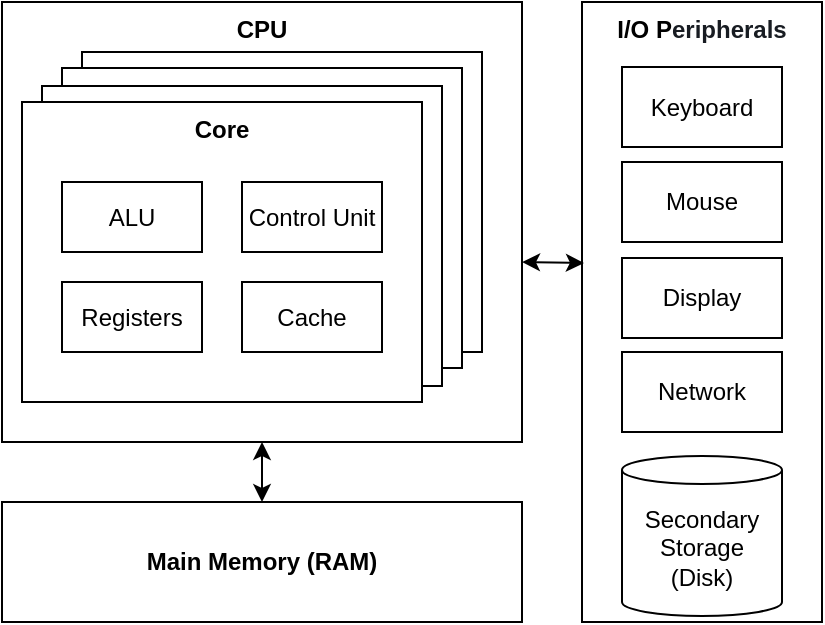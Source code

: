 <mxfile version="20.3.0" type="device" pages="3"><diagram id="peMxV0vzKjWXW5n150sO" name="Hardware"><mxGraphModel dx="946" dy="620" grid="1" gridSize="10" guides="1" tooltips="1" connect="1" arrows="1" fold="1" page="1" pageScale="1" pageWidth="850" pageHeight="1100" math="0" shadow="0"><root><mxCell id="0"/><mxCell id="1" parent="0"/><mxCell id="5x00-Tr1gVKfNT56_6rt-1" style="rounded=0;orthogonalLoop=1;jettySize=auto;html=1;exitX=0.5;exitY=1;exitDx=0;exitDy=0;entryX=0.5;entryY=0;entryDx=0;entryDy=0;startArrow=classic;startFill=1;endArrow=classic;endFill=1;" parent="1" source="5x00-Tr1gVKfNT56_6rt-2" target="5x00-Tr1gVKfNT56_6rt-11" edge="1"><mxGeometry relative="1" as="geometry"/></mxCell><mxCell id="5x00-Tr1gVKfNT56_6rt-2" value="&lt;b&gt;CPU&lt;/b&gt;" style="rounded=0;whiteSpace=wrap;html=1;verticalAlign=top;" parent="1" vertex="1"><mxGeometry x="30" y="60" width="260" height="220" as="geometry"/></mxCell><mxCell id="5x00-Tr1gVKfNT56_6rt-3" value="Core" style="rounded=0;whiteSpace=wrap;html=1;verticalAlign=top;" parent="1" vertex="1"><mxGeometry x="70" y="85" width="200" height="150" as="geometry"/></mxCell><mxCell id="5x00-Tr1gVKfNT56_6rt-4" value="Core" style="rounded=0;whiteSpace=wrap;html=1;verticalAlign=top;" parent="1" vertex="1"><mxGeometry x="60" y="93" width="200" height="150" as="geometry"/></mxCell><mxCell id="5x00-Tr1gVKfNT56_6rt-5" value="Core" style="rounded=0;whiteSpace=wrap;html=1;verticalAlign=top;" parent="1" vertex="1"><mxGeometry x="50" y="102" width="200" height="150" as="geometry"/></mxCell><mxCell id="5x00-Tr1gVKfNT56_6rt-6" value="&lt;b&gt;Core&lt;/b&gt;" style="rounded=0;whiteSpace=wrap;html=1;verticalAlign=top;" parent="1" vertex="1"><mxGeometry x="40" y="110" width="200" height="150" as="geometry"/></mxCell><mxCell id="5x00-Tr1gVKfNT56_6rt-7" value="ALU" style="rounded=0;whiteSpace=wrap;html=1;" parent="1" vertex="1"><mxGeometry x="60" y="150" width="70" height="35" as="geometry"/></mxCell><mxCell id="5x00-Tr1gVKfNT56_6rt-8" value="Control Unit" style="rounded=0;whiteSpace=wrap;html=1;" parent="1" vertex="1"><mxGeometry x="150" y="150" width="70" height="35" as="geometry"/></mxCell><mxCell id="5x00-Tr1gVKfNT56_6rt-9" value="Registers" style="rounded=0;whiteSpace=wrap;html=1;" parent="1" vertex="1"><mxGeometry x="60" y="200" width="70" height="35" as="geometry"/></mxCell><mxCell id="5x00-Tr1gVKfNT56_6rt-10" value="Cache" style="rounded=0;whiteSpace=wrap;html=1;" parent="1" vertex="1"><mxGeometry x="150" y="200" width="70" height="35" as="geometry"/></mxCell><mxCell id="5x00-Tr1gVKfNT56_6rt-11" value="&lt;b&gt;Main Memory (RAM)&lt;/b&gt;" style="rounded=0;whiteSpace=wrap;html=1;" parent="1" vertex="1"><mxGeometry x="30" y="310" width="260" height="60" as="geometry"/></mxCell><mxCell id="5x00-Tr1gVKfNT56_6rt-12" value="&lt;b&gt;I/O P&lt;/b&gt;&lt;span style=&quot;box-sizing: inherit; font-weight: bolder; color: rgb(24, 28, 34); text-align: left; background-color: rgb(255, 255, 255);&quot;&gt;&lt;font style=&quot;font-size: 12px;&quot;&gt;eripherals&lt;/font&gt;&lt;/span&gt;" style="rounded=0;whiteSpace=wrap;html=1;verticalAlign=top;" parent="1" vertex="1"><mxGeometry x="320" y="60" width="120" height="310" as="geometry"/></mxCell><mxCell id="5x00-Tr1gVKfNT56_6rt-13" value="Keyboard" style="rounded=0;whiteSpace=wrap;html=1;" parent="1" vertex="1"><mxGeometry x="340" y="92.5" width="80" height="40" as="geometry"/></mxCell><mxCell id="5x00-Tr1gVKfNT56_6rt-14" value="Mouse" style="rounded=0;whiteSpace=wrap;html=1;" parent="1" vertex="1"><mxGeometry x="340" y="140" width="80" height="40" as="geometry"/></mxCell><mxCell id="5x00-Tr1gVKfNT56_6rt-15" value="Display" style="rounded=0;whiteSpace=wrap;html=1;" parent="1" vertex="1"><mxGeometry x="340" y="188" width="80" height="40" as="geometry"/></mxCell><mxCell id="5x00-Tr1gVKfNT56_6rt-16" value="Network" style="rounded=0;whiteSpace=wrap;html=1;" parent="1" vertex="1"><mxGeometry x="340" y="235" width="80" height="40" as="geometry"/></mxCell><mxCell id="5x00-Tr1gVKfNT56_6rt-17" value="Secondary&lt;br&gt;Storage&lt;br&gt;(Disk)" style="shape=cylinder3;whiteSpace=wrap;html=1;boundedLbl=1;backgroundOutline=1;size=7;" parent="1" vertex="1"><mxGeometry x="340" y="287" width="80" height="80" as="geometry"/></mxCell><mxCell id="5x00-Tr1gVKfNT56_6rt-18" style="rounded=0;orthogonalLoop=1;jettySize=auto;html=1;exitX=0.008;exitY=0.421;exitDx=0;exitDy=0;startArrow=classic;startFill=1;endArrow=classic;endFill=1;exitPerimeter=0;" parent="1" source="5x00-Tr1gVKfNT56_6rt-12" edge="1"><mxGeometry relative="1" as="geometry"><mxPoint x="170" y="290" as="sourcePoint"/><mxPoint x="290" y="190" as="targetPoint"/></mxGeometry></mxCell></root></mxGraphModel></diagram><diagram id="NPgrA6fRNx6-1ACjiFah" name="OS"><mxGraphModel dx="946" dy="620" grid="1" gridSize="10" guides="1" tooltips="1" connect="1" arrows="1" fold="1" page="1" pageScale="1" pageWidth="850" pageHeight="1100" math="0" shadow="0"><root><mxCell id="0"/><mxCell id="1" parent="0"/><mxCell id="WMPr-XPB-mgbP1osbw9I-44" value="" style="rounded=0;whiteSpace=wrap;html=1;fontColor=#000000;fillColor=#FFFFFF;dashed=1;" parent="1" vertex="1"><mxGeometry x="465" y="23" width="120" height="360" as="geometry"/></mxCell><mxCell id="WMPr-XPB-mgbP1osbw9I-33" value="Software&lt;br&gt;&lt;br&gt;&lt;br&gt;&lt;br&gt;&lt;br&gt;&lt;br&gt;&lt;br&gt;&lt;br&gt;&lt;br&gt;&lt;br&gt;&lt;br&gt;" style="rounded=0;whiteSpace=wrap;html=1;fillColor=#FFFFFF;fontColor=#000000;verticalAlign=top;" parent="1" vertex="1"><mxGeometry x="40" y="100" width="390" height="290" as="geometry"/></mxCell><mxCell id="WMPr-XPB-mgbP1osbw9I-6" value="&lt;br&gt;&lt;br&gt;&lt;br&gt;&lt;br&gt;&lt;br&gt;&lt;br&gt;Hardware" style="rounded=0;whiteSpace=wrap;html=1;labelPosition=center;verticalLabelPosition=middle;align=center;verticalAlign=middle;" parent="1" vertex="1"><mxGeometry x="40" y="390" width="390" height="120" as="geometry"/></mxCell><mxCell id="WMPr-XPB-mgbP1osbw9I-4" value="&lt;b&gt;Operating System&lt;/b&gt;" style="rounded=0;whiteSpace=wrap;html=1;verticalAlign=top;" parent="1" vertex="1"><mxGeometry x="50" y="220" width="370" height="163" as="geometry"/></mxCell><mxCell id="iZHt08DFV7x1Ul2Zu6-d-1" value="System Programs" style="rounded=0;whiteSpace=wrap;html=1;" parent="1" vertex="1"><mxGeometry x="80" y="130" width="140" height="60" as="geometry"/></mxCell><mxCell id="WMPr-XPB-mgbP1osbw9I-23" value="System calls" style="rounded=0;orthogonalLoop=1;jettySize=auto;html=1;exitX=0.5;exitY=1;exitDx=0;exitDy=0;entryX=0.348;entryY=0.008;entryDx=0;entryDy=0;entryPerimeter=0;endArrow=classic;endFill=1;" parent="1" source="iZHt08DFV7x1Ul2Zu6-d-2" target="iZHt08DFV7x1Ul2Zu6-d-4" edge="1"><mxGeometry x="-0.008" y="40" relative="1" as="geometry"><mxPoint as="offset"/></mxGeometry></mxCell><mxCell id="WMPr-XPB-mgbP1osbw9I-24" style="edgeStyle=orthogonalEdgeStyle;rounded=0;orthogonalLoop=1;jettySize=auto;html=1;exitX=0.5;exitY=0;exitDx=0;exitDy=0;entryX=0.5;entryY=1;entryDx=0;entryDy=0;endArrow=none;endFill=0;startArrow=classic;startFill=1;" parent="1" source="iZHt08DFV7x1Ul2Zu6-d-2" target="iZHt08DFV7x1Ul2Zu6-d-1" edge="1"><mxGeometry relative="1" as="geometry"/></mxCell><mxCell id="iZHt08DFV7x1Ul2Zu6-d-2" value="API" style="rounded=0;whiteSpace=wrap;html=1;" parent="1" vertex="1"><mxGeometry x="80" y="250" width="140" height="40" as="geometry"/></mxCell><mxCell id="WMPr-XPB-mgbP1osbw9I-30" style="edgeStyle=orthogonalEdgeStyle;rounded=0;orthogonalLoop=1;jettySize=auto;html=1;exitX=0.5;exitY=0;exitDx=0;exitDy=0;entryX=0.5;entryY=1;entryDx=0;entryDy=0;startArrow=none;startFill=0;endArrow=classic;endFill=1;" parent="1" source="iZHt08DFV7x1Ul2Zu6-d-3" target="WMPr-XPB-mgbP1osbw9I-29" edge="1"><mxGeometry relative="1" as="geometry"/></mxCell><mxCell id="WMPr-XPB-mgbP1osbw9I-35" style="edgeStyle=orthogonalEdgeStyle;rounded=0;orthogonalLoop=1;jettySize=auto;html=1;exitX=0.25;exitY=1;exitDx=0;exitDy=0;entryX=0.657;entryY=-0.05;entryDx=0;entryDy=0;fontColor=#000000;startArrow=none;startFill=0;endArrow=classic;endFill=1;entryPerimeter=0;" parent="1" source="WMPr-XPB-mgbP1osbw9I-29" target="iZHt08DFV7x1Ul2Zu6-d-2" edge="1"><mxGeometry relative="1" as="geometry"><Array as="points"><mxPoint x="295" y="210"/><mxPoint x="172" y="210"/></Array></mxGeometry></mxCell><mxCell id="nGQLpQNKXMwUtwYhjpEc-5" style="edgeStyle=orthogonalEdgeStyle;rounded=0;orthogonalLoop=1;jettySize=auto;html=1;entryX=1;entryY=0.5;entryDx=0;entryDy=0;fontColor=#000000;startArrow=none;startFill=0;endArrow=classic;endFill=1;" parent="1" source="iZHt08DFV7x1Ul2Zu6-d-3" target="iZHt08DFV7x1Ul2Zu6-d-2" edge="1"><mxGeometry relative="1" as="geometry"/></mxCell><mxCell id="iZHt08DFV7x1Ul2Zu6-d-3" value="UI" style="rounded=0;whiteSpace=wrap;html=1;" parent="1" vertex="1"><mxGeometry x="260" y="250" width="140" height="40" as="geometry"/></mxCell><mxCell id="WMPr-XPB-mgbP1osbw9I-20" style="edgeStyle=orthogonalEdgeStyle;rounded=0;orthogonalLoop=1;jettySize=auto;html=1;entryX=0.5;entryY=0;entryDx=0;entryDy=0;endArrow=classic;endFill=1;exitX=0.81;exitY=1.017;exitDx=0;exitDy=0;startArrow=classic;startFill=1;exitPerimeter=0;" parent="1" source="iZHt08DFV7x1Ul2Zu6-d-4" target="iZHt08DFV7x1Ul2Zu6-d-7" edge="1"><mxGeometry relative="1" as="geometry"/></mxCell><mxCell id="WMPr-XPB-mgbP1osbw9I-21" style="edgeStyle=orthogonalEdgeStyle;rounded=0;orthogonalLoop=1;jettySize=auto;html=1;entryX=0.5;entryY=0;entryDx=0;entryDy=0;endArrow=classic;endFill=1;exitX=0.25;exitY=1;exitDx=0;exitDy=0;startArrow=classic;startFill=1;" parent="1" source="iZHt08DFV7x1Ul2Zu6-d-4" target="iZHt08DFV7x1Ul2Zu6-d-6" edge="1"><mxGeometry relative="1" as="geometry"/></mxCell><mxCell id="WMPr-XPB-mgbP1osbw9I-22" style="edgeStyle=orthogonalEdgeStyle;rounded=0;orthogonalLoop=1;jettySize=auto;html=1;exitX=1;exitY=0.5;exitDx=0;exitDy=0;entryX=0;entryY=0.5;entryDx=0;entryDy=0;endArrow=classic;endFill=1;startArrow=classic;startFill=1;" parent="1" source="iZHt08DFV7x1Ul2Zu6-d-4" target="iZHt08DFV7x1Ul2Zu6-d-5" edge="1"><mxGeometry relative="1" as="geometry"/></mxCell><mxCell id="iZHt08DFV7x1Ul2Zu6-d-4" value="Kernel" style="rounded=0;whiteSpace=wrap;html=1;" parent="1" vertex="1"><mxGeometry x="77" y="310" width="210" height="60" as="geometry"/></mxCell><mxCell id="WMPr-XPB-mgbP1osbw9I-19" style="edgeStyle=orthogonalEdgeStyle;rounded=0;orthogonalLoop=1;jettySize=auto;html=1;exitX=0.5;exitY=1;exitDx=0;exitDy=0;entryX=0.5;entryY=0;entryDx=0;entryDy=0;endArrow=classic;endFill=1;startArrow=classic;startFill=1;" parent="1" source="iZHt08DFV7x1Ul2Zu6-d-5" target="WMPr-XPB-mgbP1osbw9I-2" edge="1"><mxGeometry relative="1" as="geometry"/></mxCell><mxCell id="iZHt08DFV7x1Ul2Zu6-d-5" value="Device Drivers" style="rounded=0;whiteSpace=wrap;html=1;" parent="1" vertex="1"><mxGeometry x="320" y="310" width="80" height="60" as="geometry"/></mxCell><mxCell id="iZHt08DFV7x1Ul2Zu6-d-6" value="Memory" style="rounded=0;whiteSpace=wrap;html=1;" parent="1" vertex="1"><mxGeometry x="90" y="410" width="80" height="60" as="geometry"/></mxCell><mxCell id="iZHt08DFV7x1Ul2Zu6-d-7" value="CPU" style="rounded=0;whiteSpace=wrap;html=1;" parent="1" vertex="1"><mxGeometry x="207" y="410" width="80" height="60" as="geometry"/></mxCell><mxCell id="WMPr-XPB-mgbP1osbw9I-14" style="edgeStyle=orthogonalEdgeStyle;rounded=0;orthogonalLoop=1;jettySize=auto;html=1;exitX=1;exitY=0.5;exitDx=0;exitDy=0;entryX=0;entryY=0.5;entryDx=0;entryDy=0;entryPerimeter=0;endArrow=classic;endFill=1;" parent="1" source="WMPr-XPB-mgbP1osbw9I-2" target="WMPr-XPB-mgbP1osbw9I-7" edge="1"><mxGeometry relative="1" as="geometry"/></mxCell><mxCell id="WMPr-XPB-mgbP1osbw9I-15" style="edgeStyle=orthogonalEdgeStyle;rounded=0;orthogonalLoop=1;jettySize=auto;html=1;entryX=0;entryY=0.5;entryDx=0;entryDy=0;entryPerimeter=0;endArrow=none;endFill=0;startArrow=classic;startFill=1;" parent="1" source="WMPr-XPB-mgbP1osbw9I-2" target="WMPr-XPB-mgbP1osbw9I-9" edge="1"><mxGeometry relative="1" as="geometry"/></mxCell><mxCell id="WMPr-XPB-mgbP1osbw9I-16" style="edgeStyle=orthogonalEdgeStyle;rounded=0;orthogonalLoop=1;jettySize=auto;html=1;entryX=0;entryY=0.5;entryDx=0;entryDy=0;entryPerimeter=0;endArrow=none;endFill=0;" parent="1" source="WMPr-XPB-mgbP1osbw9I-2" target="WMPr-XPB-mgbP1osbw9I-11" edge="1"><mxGeometry relative="1" as="geometry"><Array as="points"><mxPoint x="450" y="440"/><mxPoint x="450" y="353"/></Array></mxGeometry></mxCell><mxCell id="WMPr-XPB-mgbP1osbw9I-17" style="edgeStyle=orthogonalEdgeStyle;rounded=0;orthogonalLoop=1;jettySize=auto;html=1;endArrow=classic;endFill=1;startArrow=classic;startFill=1;" parent="1" source="WMPr-XPB-mgbP1osbw9I-2" target="WMPr-XPB-mgbP1osbw9I-13" edge="1"><mxGeometry relative="1" as="geometry"><Array as="points"><mxPoint x="450" y="440"/><mxPoint x="450" y="415"/></Array></mxGeometry></mxCell><mxCell id="WMPr-XPB-mgbP1osbw9I-18" style="edgeStyle=orthogonalEdgeStyle;rounded=0;orthogonalLoop=1;jettySize=auto;html=1;entryX=0;entryY=0.5;entryDx=0;entryDy=0;entryPerimeter=0;endArrow=classic;endFill=1;startArrow=classic;startFill=1;" parent="1" source="WMPr-XPB-mgbP1osbw9I-2" target="WMPr-XPB-mgbP1osbw9I-10" edge="1"><mxGeometry relative="1" as="geometry"/></mxCell><mxCell id="WMPr-XPB-mgbP1osbw9I-2" value="I/O" style="rounded=0;whiteSpace=wrap;html=1;" parent="1" vertex="1"><mxGeometry x="320" y="410" width="80" height="60" as="geometry"/></mxCell><mxCell id="WMPr-XPB-mgbP1osbw9I-7" value="" style="verticalLabelPosition=bottom;html=1;verticalAlign=top;align=center;strokeColor=none;fillColor=#000000;shape=mxgraph.azure.computer;pointerEvents=1;" parent="1" vertex="1"><mxGeometry x="500" y="210" width="50" height="45" as="geometry"/></mxCell><mxCell id="WMPr-XPB-mgbP1osbw9I-9" value="" style="sketch=0;aspect=fixed;pointerEvents=1;shadow=0;dashed=0;html=1;strokeColor=none;labelPosition=center;verticalLabelPosition=bottom;verticalAlign=top;align=center;fillColor=#000000;shape=mxgraph.mscae.enterprise.keyboard" parent="1" vertex="1"><mxGeometry x="499" y="286.5" width="50" height="30" as="geometry"/></mxCell><mxCell id="WMPr-XPB-mgbP1osbw9I-10" value="File System" style="shape=cylinder3;whiteSpace=wrap;html=1;boundedLbl=1;backgroundOutline=1;size=10.5;fillColor=#FFFFFF;" parent="1" vertex="1"><mxGeometry x="500" y="440" width="60" height="70" as="geometry"/></mxCell><mxCell id="WMPr-XPB-mgbP1osbw9I-11" value="" style="sketch=0;aspect=fixed;pointerEvents=1;shadow=0;dashed=0;html=1;strokeColor=none;labelPosition=center;verticalLabelPosition=bottom;verticalAlign=top;align=center;fillColor=#000000;shape=mxgraph.mscae.enterprise.mouse" parent="1" vertex="1"><mxGeometry x="515" y="340" width="18" height="30" as="geometry"/></mxCell><mxCell id="WMPr-XPB-mgbP1osbw9I-13" value="" style="pointerEvents=1;shadow=0;dashed=0;html=1;strokeColor=none;fillColor=#000000;labelPosition=center;verticalLabelPosition=bottom;verticalAlign=top;align=center;outlineConnect=0;shape=mxgraph.veeam.2d.network_card;" parent="1" vertex="1"><mxGeometry x="503.6" y="400" width="42.8" height="30" as="geometry"/></mxCell><mxCell id="WMPr-XPB-mgbP1osbw9I-26" value="Network" style="ellipse;shape=cloud;whiteSpace=wrap;html=1;fillColor=#FFFFFF;" parent="1" vertex="1"><mxGeometry x="580" y="370" width="120" height="80" as="geometry"/></mxCell><mxCell id="WMPr-XPB-mgbP1osbw9I-27" style="edgeStyle=none;rounded=0;orthogonalLoop=1;jettySize=auto;html=1;entryX=0.16;entryY=0.55;entryDx=0;entryDy=0;entryPerimeter=0;startArrow=classic;startFill=1;endArrow=classic;endFill=1;" parent="1" source="WMPr-XPB-mgbP1osbw9I-13" target="WMPr-XPB-mgbP1osbw9I-26" edge="1"><mxGeometry relative="1" as="geometry"/></mxCell><mxCell id="WMPr-XPB-mgbP1osbw9I-29" value="Application Programs" style="rounded=0;whiteSpace=wrap;html=1;" parent="1" vertex="1"><mxGeometry x="260" y="130" width="140" height="60" as="geometry"/></mxCell><mxCell id="WMPr-XPB-mgbP1osbw9I-38" style="edgeStyle=none;rounded=0;orthogonalLoop=1;jettySize=auto;html=1;exitX=0.5;exitY=1;exitDx=0;exitDy=0;exitPerimeter=0;fontColor=#000000;startArrow=none;startFill=0;endArrow=classic;endFill=1;entryX=0.75;entryY=0;entryDx=0;entryDy=0;dashed=1;" parent="1" source="WMPr-XPB-mgbP1osbw9I-31" target="iZHt08DFV7x1Ul2Zu6-d-3" edge="1"><mxGeometry relative="1" as="geometry"/></mxCell><mxCell id="WMPr-XPB-mgbP1osbw9I-39" style="rounded=0;orthogonalLoop=1;jettySize=auto;html=1;entryX=0.5;entryY=0;entryDx=0;entryDy=0;fontColor=#000000;startArrow=none;startFill=0;endArrow=classic;endFill=1;dashed=1;" parent="1" source="WMPr-XPB-mgbP1osbw9I-31" target="WMPr-XPB-mgbP1osbw9I-29" edge="1"><mxGeometry relative="1" as="geometry"/></mxCell><mxCell id="WMPr-XPB-mgbP1osbw9I-40" style="edgeStyle=orthogonalEdgeStyle;rounded=0;orthogonalLoop=1;jettySize=auto;html=1;entryX=0.5;entryY=0;entryDx=0;entryDy=0;fontColor=#000000;startArrow=none;startFill=0;endArrow=classic;endFill=1;dashed=1;curved=1;" parent="1" source="WMPr-XPB-mgbP1osbw9I-31" target="iZHt08DFV7x1Ul2Zu6-d-1" edge="1"><mxGeometry relative="1" as="geometry"/></mxCell><mxCell id="WMPr-XPB-mgbP1osbw9I-31" value="User" style="verticalLabelPosition=top;html=1;verticalAlign=bottom;align=center;strokeColor=none;fillColor=#000000;shape=mxgraph.azure.user;labelPosition=center;" parent="1" vertex="1"><mxGeometry x="498.9" y="50" width="47.5" height="50" as="geometry"/></mxCell><mxCell id="WMPr-XPB-mgbP1osbw9I-41" value="HCI" style="shape=flexArrow;endArrow=classic;startArrow=classic;html=1;rounded=0;fontColor=#000000;width=19;startSize=8.5;horizontal=0;" parent="1" edge="1"><mxGeometry width="100" height="100" relative="1" as="geometry"><mxPoint x="522.15" y="195" as="sourcePoint"/><mxPoint x="522.15" y="125" as="targetPoint"/></mxGeometry></mxCell><mxCell id="WMPr-XPB-mgbP1osbw9I-45" style="rounded=0;orthogonalLoop=1;jettySize=auto;html=1;exitX=0.357;exitY=0;exitDx=0;exitDy=0;entryX=1;entryY=0.5;entryDx=0;entryDy=0;startArrow=none;startFill=0;endArrow=classic;endFill=1;exitPerimeter=0;" parent="1" source="iZHt08DFV7x1Ul2Zu6-d-3" target="iZHt08DFV7x1Ul2Zu6-d-1" edge="1"><mxGeometry relative="1" as="geometry"><mxPoint x="340" y="260" as="sourcePoint"/><mxPoint x="340" y="200" as="targetPoint"/></mxGeometry></mxCell></root></mxGraphModel></diagram><diagram id="0R0As36Hnu_Zm7PtDEyt" name="Virtualization"><mxGraphModel dx="946" dy="620" grid="1" gridSize="10" guides="1" tooltips="1" connect="1" arrows="1" fold="1" page="1" pageScale="1" pageWidth="850" pageHeight="1100" math="0" shadow="0"><root><mxCell id="0"/><mxCell id="1" parent="0"/><mxCell id="BWY-bzEEmeKc6K09aZOP-35" value="VM" style="rounded=0;whiteSpace=wrap;html=1;fillColor=none;verticalAlign=bottom;" vertex="1" parent="1"><mxGeometry x="639" y="45" width="171" height="258" as="geometry"/></mxCell><mxCell id="BWY-bzEEmeKc6K09aZOP-20" value="Container 1" style="rounded=0;whiteSpace=wrap;html=1;fillColor=none;verticalAlign=bottom;" vertex="1" parent="1"><mxGeometry x="440" y="130" width="80" height="125" as="geometry"/></mxCell><mxCell id="BWY-bzEEmeKc6K09aZOP-10" value="VM 1" style="rounded=0;whiteSpace=wrap;html=1;fillColor=none;verticalAlign=bottom;" vertex="1" parent="1"><mxGeometry x="240" y="80" width="80" height="175" as="geometry"/></mxCell><mxCell id="tNnJ1lu74_EUaEmZQV5G-1" value="Hardware" style="rounded=0;whiteSpace=wrap;html=1;" vertex="1" parent="1"><mxGeometry x="30" y="358" width="170" height="40" as="geometry"/></mxCell><mxCell id="tNnJ1lu74_EUaEmZQV5G-2" value="Hypervisor" style="rounded=0;whiteSpace=wrap;html=1;" vertex="1" parent="1"><mxGeometry x="30" y="311" width="170" height="40" as="geometry"/></mxCell><mxCell id="BWY-bzEEmeKc6K09aZOP-2" value="Type 1 Hypervisor" style="text;html=1;resizable=0;autosize=1;align=center;verticalAlign=middle;points=[];fillColor=none;strokeColor=none;rounded=0;" vertex="1" parent="1"><mxGeometry x="55" y="408" width="120" height="30" as="geometry"/></mxCell><mxCell id="BWY-bzEEmeKc6K09aZOP-3" value="VM 2" style="rounded=0;whiteSpace=wrap;html=1;fillColor=none;verticalAlign=bottom;" vertex="1" parent="1"><mxGeometry x="330" y="80" width="80" height="175" as="geometry"/></mxCell><mxCell id="BWY-bzEEmeKc6K09aZOP-4" value="Hardware" style="rounded=0;whiteSpace=wrap;html=1;" vertex="1" parent="1"><mxGeometry x="240" y="358" width="170" height="40" as="geometry"/></mxCell><mxCell id="BWY-bzEEmeKc6K09aZOP-5" value="Hypervisor" style="rounded=0;whiteSpace=wrap;html=1;" vertex="1" parent="1"><mxGeometry x="240" y="263" width="170" height="40" as="geometry"/></mxCell><mxCell id="BWY-bzEEmeKc6K09aZOP-6" value="Guest OS" style="rounded=0;whiteSpace=wrap;html=1;" vertex="1" parent="1"><mxGeometry x="250.5" y="189" width="60" height="40" as="geometry"/></mxCell><mxCell id="BWY-bzEEmeKc6K09aZOP-7" value="Guest OS" style="rounded=0;whiteSpace=wrap;html=1;" vertex="1" parent="1"><mxGeometry x="339.5" y="189" width="60" height="40" as="geometry"/></mxCell><mxCell id="BWY-bzEEmeKc6K09aZOP-8" value="Apps" style="rounded=0;whiteSpace=wrap;html=1;" vertex="1" parent="1"><mxGeometry x="250" y="90" width="60" height="40" as="geometry"/></mxCell><mxCell id="BWY-bzEEmeKc6K09aZOP-9" value="Apps" style="rounded=0;whiteSpace=wrap;html=1;" vertex="1" parent="1"><mxGeometry x="339.5" y="90" width="60" height="40" as="geometry"/></mxCell><mxCell id="BWY-bzEEmeKc6K09aZOP-11" value="Type 2 Hypervisor" style="text;html=1;resizable=0;autosize=1;align=center;verticalAlign=middle;points=[];fillColor=none;strokeColor=none;rounded=0;" vertex="1" parent="1"><mxGeometry x="265" y="408" width="120" height="30" as="geometry"/></mxCell><mxCell id="BWY-bzEEmeKc6K09aZOP-12" value="Host OS" style="rounded=0;whiteSpace=wrap;html=1;" vertex="1" parent="1"><mxGeometry x="240" y="311" width="170" height="40" as="geometry"/></mxCell><mxCell id="BWY-bzEEmeKc6K09aZOP-13" value="Container 2" style="rounded=0;whiteSpace=wrap;html=1;fillColor=none;verticalAlign=bottom;" vertex="1" parent="1"><mxGeometry x="530" y="130" width="80" height="125" as="geometry"/></mxCell><mxCell id="BWY-bzEEmeKc6K09aZOP-14" value="Hardware" style="rounded=0;whiteSpace=wrap;html=1;" vertex="1" parent="1"><mxGeometry x="440" y="358" width="170" height="40" as="geometry"/></mxCell><mxCell id="BWY-bzEEmeKc6K09aZOP-16" value="Bin/Libs" style="rounded=0;whiteSpace=wrap;html=1;" vertex="1" parent="1"><mxGeometry x="450.5" y="189" width="60" height="40" as="geometry"/></mxCell><mxCell id="BWY-bzEEmeKc6K09aZOP-17" value="Bin/Libs" style="rounded=0;whiteSpace=wrap;html=1;" vertex="1" parent="1"><mxGeometry x="539.5" y="189" width="60" height="40" as="geometry"/></mxCell><mxCell id="BWY-bzEEmeKc6K09aZOP-18" value="App" style="rounded=0;whiteSpace=wrap;html=1;" vertex="1" parent="1"><mxGeometry x="450.5" y="139" width="60" height="40" as="geometry"/></mxCell><mxCell id="BWY-bzEEmeKc6K09aZOP-19" value="App" style="rounded=0;whiteSpace=wrap;html=1;" vertex="1" parent="1"><mxGeometry x="539.5" y="139" width="60" height="40" as="geometry"/></mxCell><mxCell id="BWY-bzEEmeKc6K09aZOP-21" value="Containers over OS" style="text;html=1;resizable=0;autosize=1;align=center;verticalAlign=middle;points=[];fillColor=none;strokeColor=none;rounded=0;" vertex="1" parent="1"><mxGeometry x="460" y="408" width="130" height="30" as="geometry"/></mxCell><mxCell id="BWY-bzEEmeKc6K09aZOP-22" value="Host OS" style="rounded=0;whiteSpace=wrap;html=1;" vertex="1" parent="1"><mxGeometry x="440" y="311" width="170" height="40" as="geometry"/></mxCell><mxCell id="BWY-bzEEmeKc6K09aZOP-23" value="Container Engine" style="rounded=0;whiteSpace=wrap;html=1;" vertex="1" parent="1"><mxGeometry x="440" y="263" width="170" height="40" as="geometry"/></mxCell><mxCell id="BWY-bzEEmeKc6K09aZOP-24" value="Container 1" style="rounded=0;whiteSpace=wrap;html=1;fillColor=none;verticalAlign=bottom;" vertex="1" parent="1"><mxGeometry x="650" y="54" width="70" height="125" as="geometry"/></mxCell><mxCell id="BWY-bzEEmeKc6K09aZOP-25" value="Container 2" style="rounded=0;whiteSpace=wrap;html=1;fillColor=none;verticalAlign=bottom;" vertex="1" parent="1"><mxGeometry x="730" y="54" width="70" height="125" as="geometry"/></mxCell><mxCell id="BWY-bzEEmeKc6K09aZOP-26" value="Hardware" style="rounded=0;whiteSpace=wrap;html=1;" vertex="1" parent="1"><mxGeometry x="640" y="358" width="170" height="40" as="geometry"/></mxCell><mxCell id="BWY-bzEEmeKc6K09aZOP-27" value="Bin/Libs" style="rounded=0;whiteSpace=wrap;html=1;" vertex="1" parent="1"><mxGeometry x="660" y="113" width="50" height="40" as="geometry"/></mxCell><mxCell id="BWY-bzEEmeKc6K09aZOP-28" value="Bin/Libs" style="rounded=0;whiteSpace=wrap;html=1;" vertex="1" parent="1"><mxGeometry x="739" y="113" width="51" height="40" as="geometry"/></mxCell><mxCell id="BWY-bzEEmeKc6K09aZOP-29" value="App" style="rounded=0;whiteSpace=wrap;html=1;" vertex="1" parent="1"><mxGeometry x="660" y="63" width="50" height="40" as="geometry"/></mxCell><mxCell id="BWY-bzEEmeKc6K09aZOP-30" value="App" style="rounded=0;whiteSpace=wrap;html=1;" vertex="1" parent="1"><mxGeometry x="739" y="63" width="51" height="40" as="geometry"/></mxCell><mxCell id="BWY-bzEEmeKc6K09aZOP-31" value="Containers over VM" style="text;html=1;resizable=0;autosize=1;align=center;verticalAlign=middle;points=[];fillColor=none;strokeColor=none;rounded=0;" vertex="1" parent="1"><mxGeometry x="660" y="408" width="130" height="30" as="geometry"/></mxCell><mxCell id="BWY-bzEEmeKc6K09aZOP-33" value="Guest OS" style="rounded=0;whiteSpace=wrap;html=1;" vertex="1" parent="1"><mxGeometry x="650" y="240" width="150" height="40" as="geometry"/></mxCell><mxCell id="BWY-bzEEmeKc6K09aZOP-34" value="Hypervisor" style="rounded=0;whiteSpace=wrap;html=1;" vertex="1" parent="1"><mxGeometry x="640" y="311" width="170" height="40" as="geometry"/></mxCell><mxCell id="BWY-bzEEmeKc6K09aZOP-36" value="Container Engine" style="rounded=0;whiteSpace=wrap;html=1;" vertex="1" parent="1"><mxGeometry x="649.5" y="190.5" width="150" height="40" as="geometry"/></mxCell><mxCell id="BWY-bzEEmeKc6K09aZOP-37" value="Bin/Libs" style="rounded=0;whiteSpace=wrap;html=1;" vertex="1" parent="1"><mxGeometry x="250.5" y="140" width="60" height="40" as="geometry"/></mxCell><mxCell id="BWY-bzEEmeKc6K09aZOP-38" value="Bin/Libs" style="rounded=0;whiteSpace=wrap;html=1;" vertex="1" parent="1"><mxGeometry x="340" y="140" width="60" height="40" as="geometry"/></mxCell><mxCell id="BWY-bzEEmeKc6K09aZOP-40" value="VM 1" style="rounded=0;whiteSpace=wrap;html=1;fillColor=none;verticalAlign=bottom;" vertex="1" parent="1"><mxGeometry x="30" y="123" width="80" height="175" as="geometry"/></mxCell><mxCell id="BWY-bzEEmeKc6K09aZOP-41" value="VM 2" style="rounded=0;whiteSpace=wrap;html=1;fillColor=none;verticalAlign=bottom;" vertex="1" parent="1"><mxGeometry x="120" y="123" width="80" height="175" as="geometry"/></mxCell><mxCell id="BWY-bzEEmeKc6K09aZOP-42" value="Guest OS" style="rounded=0;whiteSpace=wrap;html=1;" vertex="1" parent="1"><mxGeometry x="40.5" y="232" width="60" height="40" as="geometry"/></mxCell><mxCell id="BWY-bzEEmeKc6K09aZOP-43" value="Guest OS" style="rounded=0;whiteSpace=wrap;html=1;" vertex="1" parent="1"><mxGeometry x="129.5" y="232" width="60" height="40" as="geometry"/></mxCell><mxCell id="BWY-bzEEmeKc6K09aZOP-44" value="Apps" style="rounded=0;whiteSpace=wrap;html=1;" vertex="1" parent="1"><mxGeometry x="40" y="133" width="60" height="40" as="geometry"/></mxCell><mxCell id="BWY-bzEEmeKc6K09aZOP-45" value="Apps" style="rounded=0;whiteSpace=wrap;html=1;" vertex="1" parent="1"><mxGeometry x="129.5" y="133" width="60" height="40" as="geometry"/></mxCell><mxCell id="BWY-bzEEmeKc6K09aZOP-46" value="Bin/Libs" style="rounded=0;whiteSpace=wrap;html=1;" vertex="1" parent="1"><mxGeometry x="40.5" y="183" width="60" height="40" as="geometry"/></mxCell><mxCell id="BWY-bzEEmeKc6K09aZOP-47" value="Bin/Libs" style="rounded=0;whiteSpace=wrap;html=1;" vertex="1" parent="1"><mxGeometry x="130" y="183" width="60" height="40" as="geometry"/></mxCell></root></mxGraphModel></diagram></mxfile>